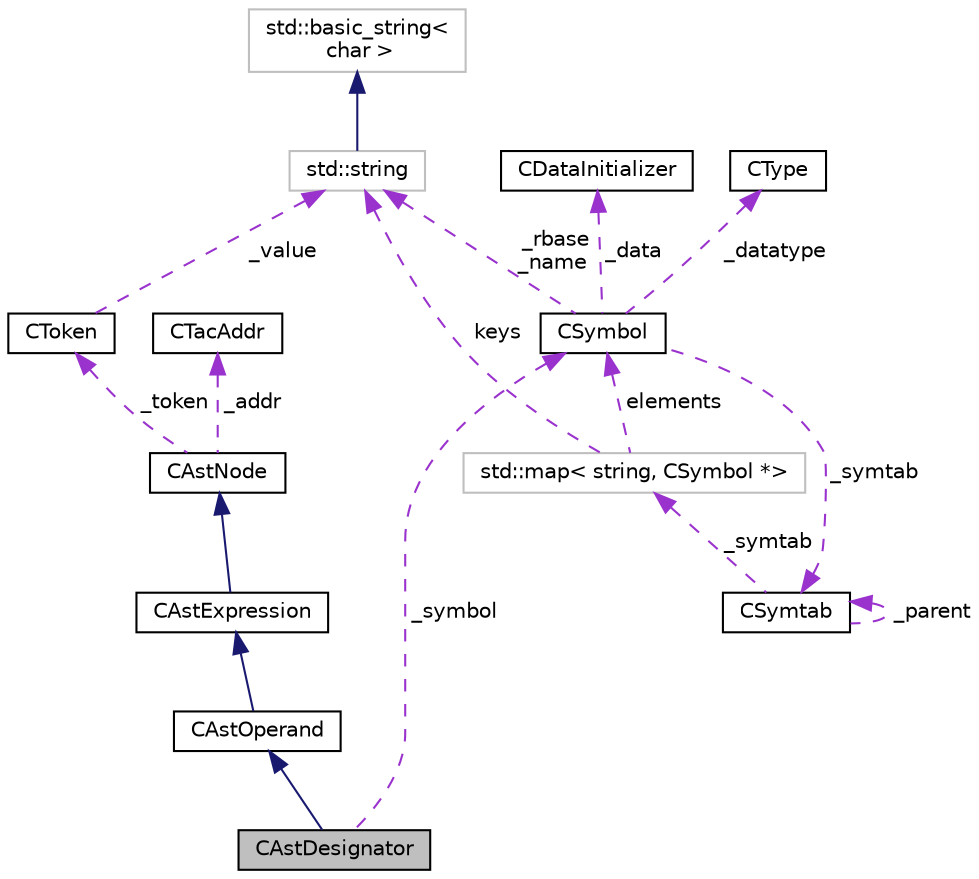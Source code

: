 digraph "CAstDesignator"
{
  edge [fontname="Helvetica",fontsize="10",labelfontname="Helvetica",labelfontsize="10"];
  node [fontname="Helvetica",fontsize="10",shape=record];
  Node5 [label="CAstDesignator",height=0.2,width=0.4,color="black", fillcolor="grey75", style="filled", fontcolor="black"];
  Node6 -> Node5 [dir="back",color="midnightblue",fontsize="10",style="solid",fontname="Helvetica"];
  Node6 [label="CAstOperand",height=0.2,width=0.4,color="black", fillcolor="white", style="filled",URL="$classCAstOperand.html",tooltip="AST operand node. "];
  Node7 -> Node6 [dir="back",color="midnightblue",fontsize="10",style="solid",fontname="Helvetica"];
  Node7 [label="CAstExpression",height=0.2,width=0.4,color="black", fillcolor="white", style="filled",URL="$classCAstExpression.html",tooltip="AST expression node. "];
  Node8 -> Node7 [dir="back",color="midnightblue",fontsize="10",style="solid",fontname="Helvetica"];
  Node8 [label="CAstNode",height=0.2,width=0.4,color="black", fillcolor="white", style="filled",URL="$classCAstNode.html",tooltip="AST base node. "];
  Node9 -> Node8 [dir="back",color="darkorchid3",fontsize="10",style="dashed",label=" _token" ,fontname="Helvetica"];
  Node9 [label="CToken",height=0.2,width=0.4,color="black", fillcolor="white", style="filled",URL="$classCToken.html",tooltip="token "];
  Node10 -> Node9 [dir="back",color="darkorchid3",fontsize="10",style="dashed",label=" _value" ,fontname="Helvetica"];
  Node10 [label="std::string",height=0.2,width=0.4,color="grey75", fillcolor="white", style="filled",tooltip="STL class. "];
  Node11 -> Node10 [dir="back",color="midnightblue",fontsize="10",style="solid",fontname="Helvetica"];
  Node11 [label="std::basic_string\<\l char \>",height=0.2,width=0.4,color="grey75", fillcolor="white", style="filled",tooltip="STL class. "];
  Node12 -> Node8 [dir="back",color="darkorchid3",fontsize="10",style="dashed",label=" _addr" ,fontname="Helvetica"];
  Node12 [label="CTacAddr",height=0.2,width=0.4,color="black", fillcolor="white", style="filled",URL="$classCTacAddr.html",tooltip="address class "];
  Node13 -> Node5 [dir="back",color="darkorchid3",fontsize="10",style="dashed",label=" _symbol" ,fontname="Helvetica"];
  Node13 [label="CSymbol",height=0.2,width=0.4,color="black", fillcolor="white", style="filled",URL="$classCSymbol.html",tooltip="SnuPL symbol. "];
  Node14 -> Node13 [dir="back",color="darkorchid3",fontsize="10",style="dashed",label=" _symtab" ,fontname="Helvetica"];
  Node14 [label="CSymtab",height=0.2,width=0.4,color="black", fillcolor="white", style="filled",URL="$classCSymtab.html",tooltip="SnuPL symbol table. "];
  Node14 -> Node14 [dir="back",color="darkorchid3",fontsize="10",style="dashed",label=" _parent" ,fontname="Helvetica"];
  Node15 -> Node14 [dir="back",color="darkorchid3",fontsize="10",style="dashed",label=" _symtab" ,fontname="Helvetica"];
  Node15 [label="std::map\< string, CSymbol *\>",height=0.2,width=0.4,color="grey75", fillcolor="white", style="filled"];
  Node10 -> Node15 [dir="back",color="darkorchid3",fontsize="10",style="dashed",label=" keys" ,fontname="Helvetica"];
  Node13 -> Node15 [dir="back",color="darkorchid3",fontsize="10",style="dashed",label=" elements" ,fontname="Helvetica"];
  Node16 -> Node13 [dir="back",color="darkorchid3",fontsize="10",style="dashed",label=" _datatype" ,fontname="Helvetica"];
  Node16 [label="CType",height=0.2,width=0.4,color="black", fillcolor="white", style="filled",URL="$classCType.html",tooltip="SnuPL base type. "];
  Node17 -> Node13 [dir="back",color="darkorchid3",fontsize="10",style="dashed",label=" _data" ,fontname="Helvetica"];
  Node17 [label="CDataInitializer",height=0.2,width=0.4,color="black", fillcolor="white", style="filled",URL="$classCDataInitializer.html",tooltip="SnuPL data initializer. "];
  Node10 -> Node13 [dir="back",color="darkorchid3",fontsize="10",style="dashed",label=" _rbase\n_name" ,fontname="Helvetica"];
}

